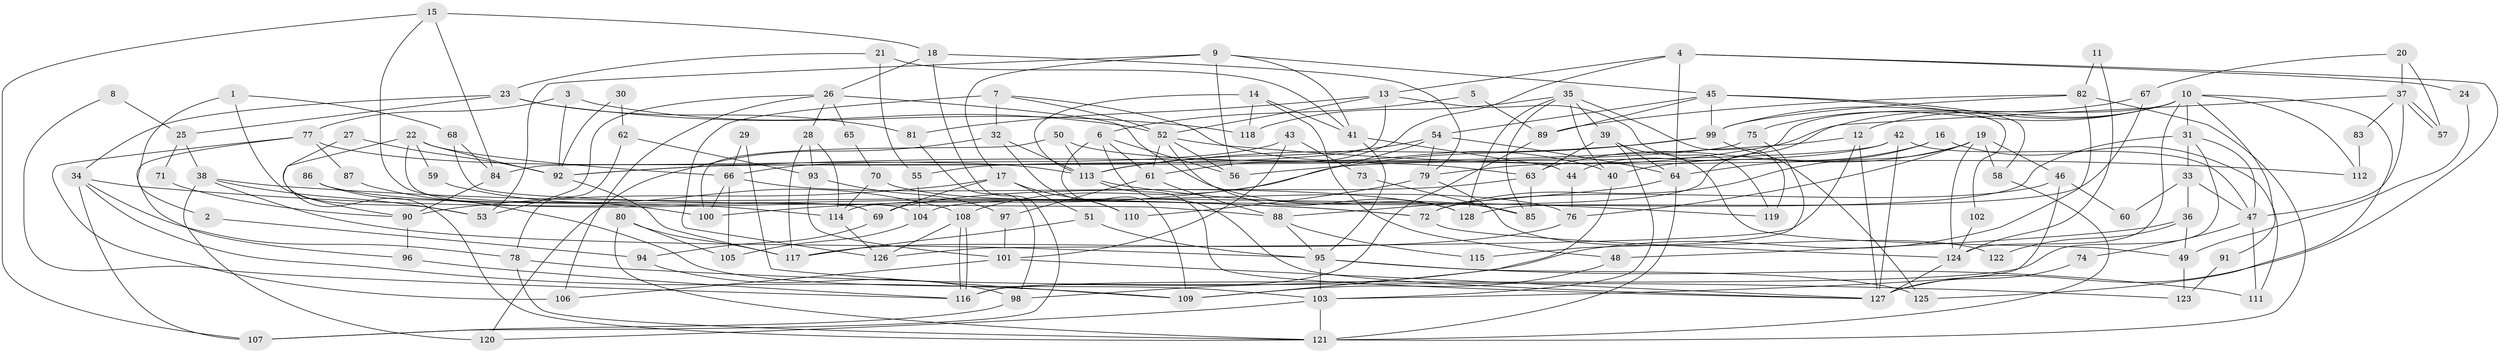 // Generated by graph-tools (version 1.1) at 2025/02/03/09/25 03:02:00]
// undirected, 128 vertices, 256 edges
graph export_dot {
graph [start="1"]
  node [color=gray90,style=filled];
  1;
  2;
  3;
  4;
  5;
  6;
  7;
  8;
  9;
  10;
  11;
  12;
  13;
  14;
  15;
  16;
  17;
  18;
  19;
  20;
  21;
  22;
  23;
  24;
  25;
  26;
  27;
  28;
  29;
  30;
  31;
  32;
  33;
  34;
  35;
  36;
  37;
  38;
  39;
  40;
  41;
  42;
  43;
  44;
  45;
  46;
  47;
  48;
  49;
  50;
  51;
  52;
  53;
  54;
  55;
  56;
  57;
  58;
  59;
  60;
  61;
  62;
  63;
  64;
  65;
  66;
  67;
  68;
  69;
  70;
  71;
  72;
  73;
  74;
  75;
  76;
  77;
  78;
  79;
  80;
  81;
  82;
  83;
  84;
  85;
  86;
  87;
  88;
  89;
  90;
  91;
  92;
  93;
  94;
  95;
  96;
  97;
  98;
  99;
  100;
  101;
  102;
  103;
  104;
  105;
  106;
  107;
  108;
  109;
  110;
  111;
  112;
  113;
  114;
  115;
  116;
  117;
  118;
  119;
  120;
  121;
  122;
  123;
  124;
  125;
  126;
  127;
  128;
  1 -- 90;
  1 -- 68;
  1 -- 2;
  2 -- 94;
  3 -- 52;
  3 -- 92;
  3 -- 77;
  4 -- 127;
  4 -- 61;
  4 -- 13;
  4 -- 24;
  4 -- 64;
  5 -- 89;
  5 -- 6;
  6 -- 109;
  6 -- 127;
  6 -- 56;
  6 -- 61;
  7 -- 40;
  7 -- 126;
  7 -- 32;
  7 -- 52;
  8 -- 116;
  8 -- 25;
  9 -- 56;
  9 -- 17;
  9 -- 41;
  9 -- 45;
  9 -- 53;
  10 -- 125;
  10 -- 44;
  10 -- 12;
  10 -- 31;
  10 -- 75;
  10 -- 91;
  10 -- 112;
  10 -- 114;
  10 -- 124;
  11 -- 124;
  11 -- 82;
  12 -- 126;
  12 -- 92;
  12 -- 127;
  13 -- 81;
  13 -- 52;
  13 -- 84;
  13 -- 119;
  14 -- 113;
  14 -- 41;
  14 -- 48;
  14 -- 118;
  15 -- 69;
  15 -- 18;
  15 -- 84;
  15 -- 107;
  16 -- 111;
  16 -- 63;
  16 -- 64;
  17 -- 110;
  17 -- 90;
  17 -- 51;
  17 -- 69;
  18 -- 26;
  18 -- 79;
  18 -- 107;
  19 -- 72;
  19 -- 58;
  19 -- 40;
  19 -- 46;
  19 -- 76;
  19 -- 124;
  20 -- 37;
  20 -- 67;
  20 -- 57;
  21 -- 41;
  21 -- 23;
  21 -- 55;
  22 -- 92;
  22 -- 104;
  22 -- 59;
  22 -- 66;
  22 -- 121;
  23 -- 34;
  23 -- 118;
  23 -- 25;
  23 -- 81;
  24 -- 49;
  25 -- 38;
  25 -- 71;
  26 -- 106;
  26 -- 53;
  26 -- 28;
  26 -- 65;
  26 -- 85;
  27 -- 92;
  27 -- 53;
  28 -- 117;
  28 -- 93;
  28 -- 114;
  29 -- 66;
  29 -- 109;
  30 -- 92;
  30 -- 62;
  31 -- 116;
  31 -- 33;
  31 -- 47;
  31 -- 104;
  32 -- 113;
  32 -- 110;
  32 -- 120;
  33 -- 47;
  33 -- 36;
  33 -- 60;
  34 -- 72;
  34 -- 107;
  34 -- 78;
  34 -- 109;
  35 -- 119;
  35 -- 39;
  35 -- 40;
  35 -- 85;
  35 -- 118;
  35 -- 128;
  36 -- 48;
  36 -- 49;
  36 -- 122;
  37 -- 56;
  37 -- 57;
  37 -- 57;
  37 -- 47;
  37 -- 83;
  38 -- 72;
  38 -- 95;
  38 -- 53;
  38 -- 120;
  39 -- 64;
  39 -- 103;
  39 -- 49;
  39 -- 63;
  40 -- 109;
  41 -- 95;
  41 -- 44;
  42 -- 127;
  42 -- 47;
  42 -- 55;
  42 -- 79;
  43 -- 101;
  43 -- 66;
  43 -- 73;
  44 -- 76;
  45 -- 54;
  45 -- 58;
  45 -- 89;
  45 -- 99;
  45 -- 102;
  46 -- 103;
  46 -- 60;
  46 -- 72;
  47 -- 74;
  47 -- 111;
  48 -- 109;
  49 -- 123;
  50 -- 100;
  50 -- 63;
  50 -- 113;
  51 -- 95;
  51 -- 117;
  52 -- 56;
  52 -- 61;
  52 -- 112;
  52 -- 128;
  54 -- 64;
  54 -- 113;
  54 -- 79;
  54 -- 108;
  55 -- 104;
  58 -- 121;
  59 -- 108;
  61 -- 88;
  61 -- 97;
  62 -- 93;
  62 -- 78;
  63 -- 85;
  63 -- 69;
  64 -- 88;
  64 -- 121;
  65 -- 70;
  66 -- 128;
  66 -- 100;
  66 -- 105;
  67 -- 99;
  67 -- 128;
  68 -- 84;
  68 -- 88;
  69 -- 94;
  70 -- 114;
  70 -- 76;
  71 -- 90;
  72 -- 124;
  73 -- 85;
  74 -- 127;
  75 -- 92;
  75 -- 115;
  76 -- 117;
  77 -- 113;
  77 -- 87;
  77 -- 96;
  77 -- 106;
  78 -- 121;
  78 -- 123;
  79 -- 110;
  79 -- 122;
  80 -- 105;
  80 -- 121;
  80 -- 117;
  81 -- 98;
  82 -- 121;
  82 -- 99;
  82 -- 89;
  82 -- 98;
  83 -- 112;
  84 -- 90;
  86 -- 114;
  86 -- 103;
  87 -- 100;
  88 -- 95;
  88 -- 115;
  89 -- 116;
  90 -- 96;
  91 -- 123;
  92 -- 117;
  93 -- 97;
  93 -- 101;
  94 -- 98;
  95 -- 103;
  95 -- 111;
  95 -- 125;
  96 -- 116;
  97 -- 101;
  98 -- 107;
  99 -- 113;
  99 -- 100;
  99 -- 125;
  101 -- 127;
  101 -- 106;
  102 -- 124;
  103 -- 121;
  103 -- 120;
  104 -- 105;
  108 -- 116;
  108 -- 116;
  108 -- 126;
  113 -- 127;
  113 -- 119;
  114 -- 126;
  124 -- 127;
}

